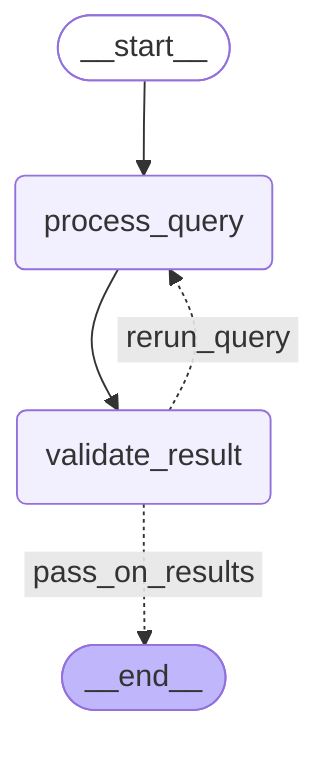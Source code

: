 ---
config:
  flowchart:
    curve: basis
---
graph TD;
	__start__([<p>__start__</p>]):::first
	process_query(process_query)
	validate_result(validate_result)
	__end__([<p>__end__</p>]):::last
	__start__ --> process_query;
	process_query --> validate_result;
	validate_result -. &nbsp;pass_on_results&nbsp; .-> __end__;
	validate_result -. &nbsp;rerun_query&nbsp; .-> process_query;
	classDef default fill:#f2f0ff,line-height:1.2
	classDef first fill-opacity:0
	classDef last fill:#bfb6fc